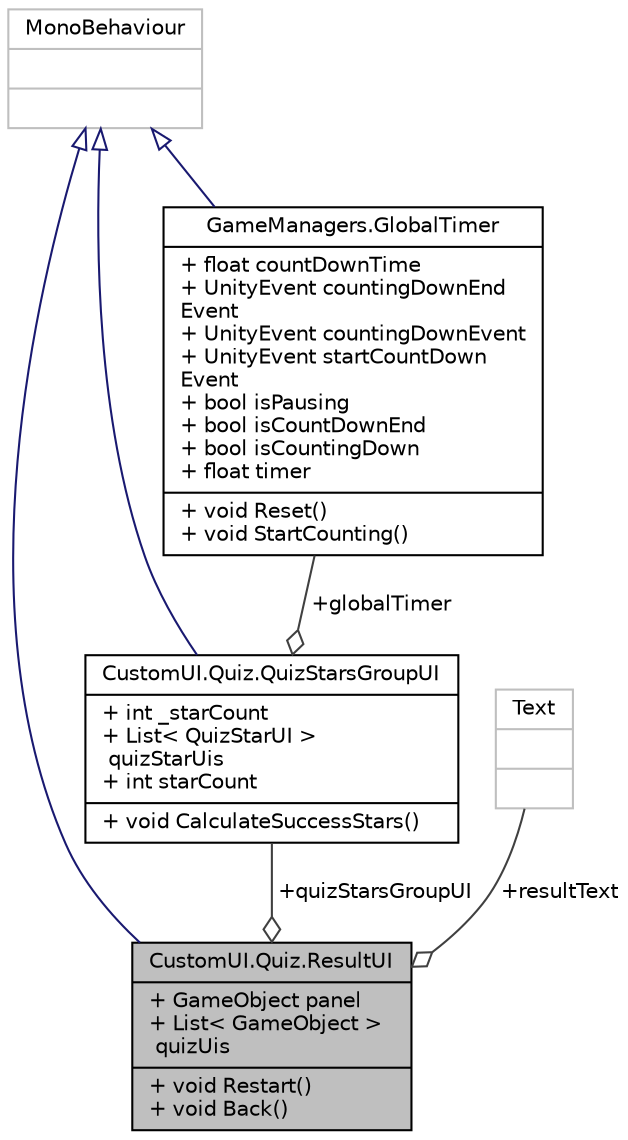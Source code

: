 digraph "CustomUI.Quiz.ResultUI"
{
 // INTERACTIVE_SVG=YES
 // LATEX_PDF_SIZE
  edge [fontname="Helvetica",fontsize="10",labelfontname="Helvetica",labelfontsize="10"];
  node [fontname="Helvetica",fontsize="10",shape=record];
  Node1 [label="{CustomUI.Quiz.ResultUI\n|+ GameObject panel\l+ List\< GameObject \>\l quizUis\l|+ void Restart()\l+ void Back()\l}",height=0.2,width=0.4,color="black", fillcolor="grey75", style="filled", fontcolor="black",tooltip=" "];
  Node2 -> Node1 [dir="back",color="midnightblue",fontsize="10",style="solid",arrowtail="onormal",fontname="Helvetica"];
  Node2 [label="{MonoBehaviour\n||}",height=0.2,width=0.4,color="grey75", fillcolor="white", style="filled",tooltip=" "];
  Node3 -> Node1 [color="grey25",fontsize="10",style="solid",label=" +resultText" ,arrowhead="odiamond",fontname="Helvetica"];
  Node3 [label="{Text\n||}",height=0.2,width=0.4,color="grey75", fillcolor="white", style="filled",tooltip=" "];
  Node4 -> Node1 [color="grey25",fontsize="10",style="solid",label=" +quizStarsGroupUI" ,arrowhead="odiamond",fontname="Helvetica"];
  Node4 [label="{CustomUI.Quiz.QuizStarsGroupUI\n|+ int _starCount\l+ List\< QuizStarUI \>\l quizStarUis\l+ int starCount\l|+ void CalculateSuccessStars()\l}",height=0.2,width=0.4,color="black", fillcolor="white", style="filled",URL="$class_custom_u_i_1_1_quiz_1_1_quiz_stars_group_u_i.html",tooltip=" "];
  Node2 -> Node4 [dir="back",color="midnightblue",fontsize="10",style="solid",arrowtail="onormal",fontname="Helvetica"];
  Node5 -> Node4 [color="grey25",fontsize="10",style="solid",label=" +globalTimer" ,arrowhead="odiamond",fontname="Helvetica"];
  Node5 [label="{GameManagers.GlobalTimer\n|+ float countDownTime\l+ UnityEvent countingDownEnd\lEvent\l+ UnityEvent countingDownEvent\l+ UnityEvent startCountDown\lEvent\l+ bool isPausing\l+ bool isCountDownEnd\l+ bool isCountingDown\l+ float timer\l|+ void Reset()\l+ void StartCounting()\l}",height=0.2,width=0.4,color="black", fillcolor="white", style="filled",URL="$class_game_managers_1_1_global_timer.html",tooltip="全局计时器"];
  Node2 -> Node5 [dir="back",color="midnightblue",fontsize="10",style="solid",arrowtail="onormal",fontname="Helvetica"];
}
